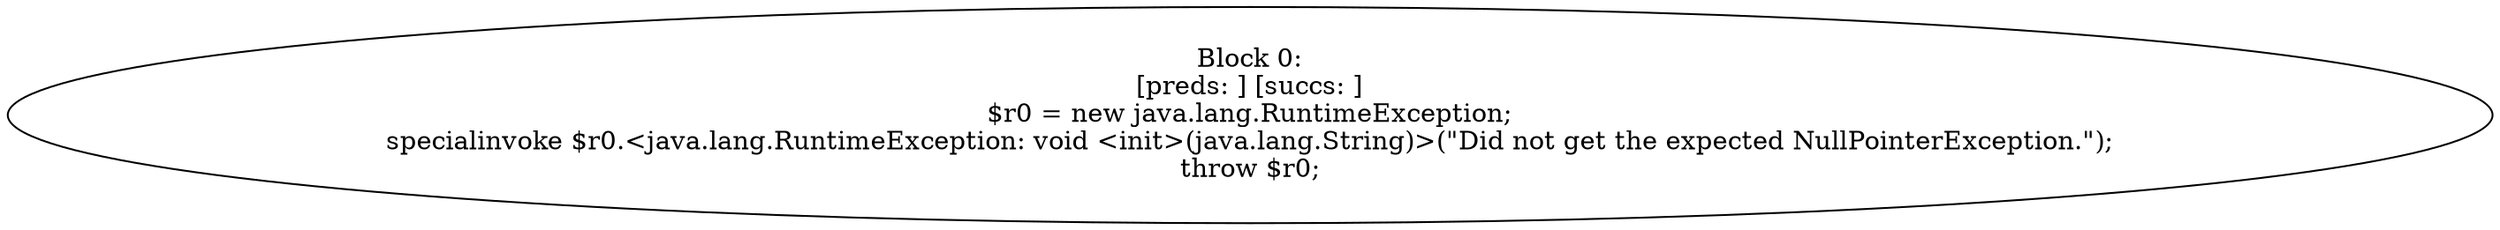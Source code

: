 digraph "unitGraph" {
    "Block 0:
[preds: ] [succs: ]
$r0 = new java.lang.RuntimeException;
specialinvoke $r0.<java.lang.RuntimeException: void <init>(java.lang.String)>(\"Did not get the expected NullPointerException.\");
throw $r0;
"
}
